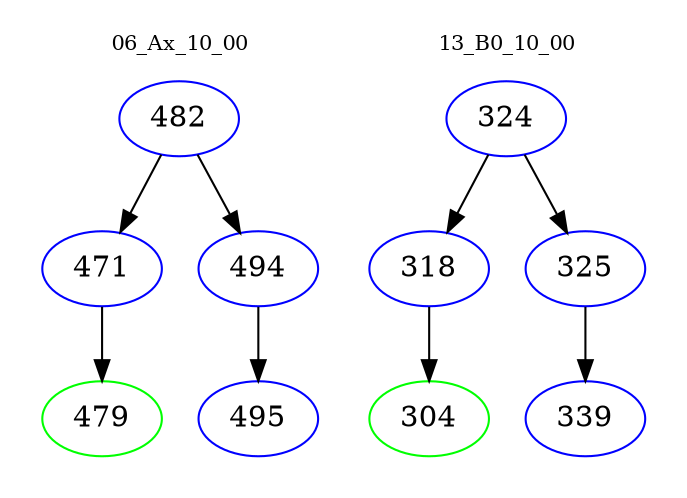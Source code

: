 digraph{
subgraph cluster_0 {
color = white
label = "06_Ax_10_00";
fontsize=10;
T0_482 [label="482", color="blue"]
T0_482 -> T0_471 [color="black"]
T0_471 [label="471", color="blue"]
T0_471 -> T0_479 [color="black"]
T0_479 [label="479", color="green"]
T0_482 -> T0_494 [color="black"]
T0_494 [label="494", color="blue"]
T0_494 -> T0_495 [color="black"]
T0_495 [label="495", color="blue"]
}
subgraph cluster_1 {
color = white
label = "13_B0_10_00";
fontsize=10;
T1_324 [label="324", color="blue"]
T1_324 -> T1_318 [color="black"]
T1_318 [label="318", color="blue"]
T1_318 -> T1_304 [color="black"]
T1_304 [label="304", color="green"]
T1_324 -> T1_325 [color="black"]
T1_325 [label="325", color="blue"]
T1_325 -> T1_339 [color="black"]
T1_339 [label="339", color="blue"]
}
}
